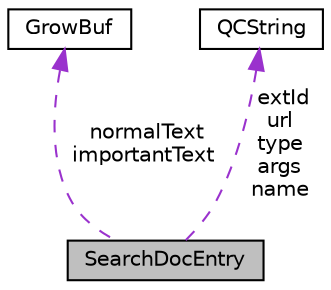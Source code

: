 digraph "SearchDocEntry"
{
 // INTERACTIVE_SVG=YES
 // LATEX_PDF_SIZE
  edge [fontname="Helvetica",fontsize="10",labelfontname="Helvetica",labelfontsize="10"];
  node [fontname="Helvetica",fontsize="10",shape=record];
  Node1 [label="SearchDocEntry",height=0.2,width=0.4,color="black", fillcolor="grey75", style="filled", fontcolor="black",tooltip=" "];
  Node2 -> Node1 [dir="back",color="darkorchid3",fontsize="10",style="dashed",label=" normalText\nimportantText" ,fontname="Helvetica"];
  Node2 [label="GrowBuf",height=0.2,width=0.4,color="black", fillcolor="white", style="filled",URL="$d8/d33/class_grow_buf.html",tooltip="Class representing a string buffer optimised for growing."];
  Node3 -> Node1 [dir="back",color="darkorchid3",fontsize="10",style="dashed",label=" extId\nurl\ntype\nargs\nname" ,fontname="Helvetica"];
  Node3 [label="QCString",height=0.2,width=0.4,color="black", fillcolor="white", style="filled",URL="$d9/d45/class_q_c_string.html",tooltip="This is an alternative implementation of QCString."];
}
